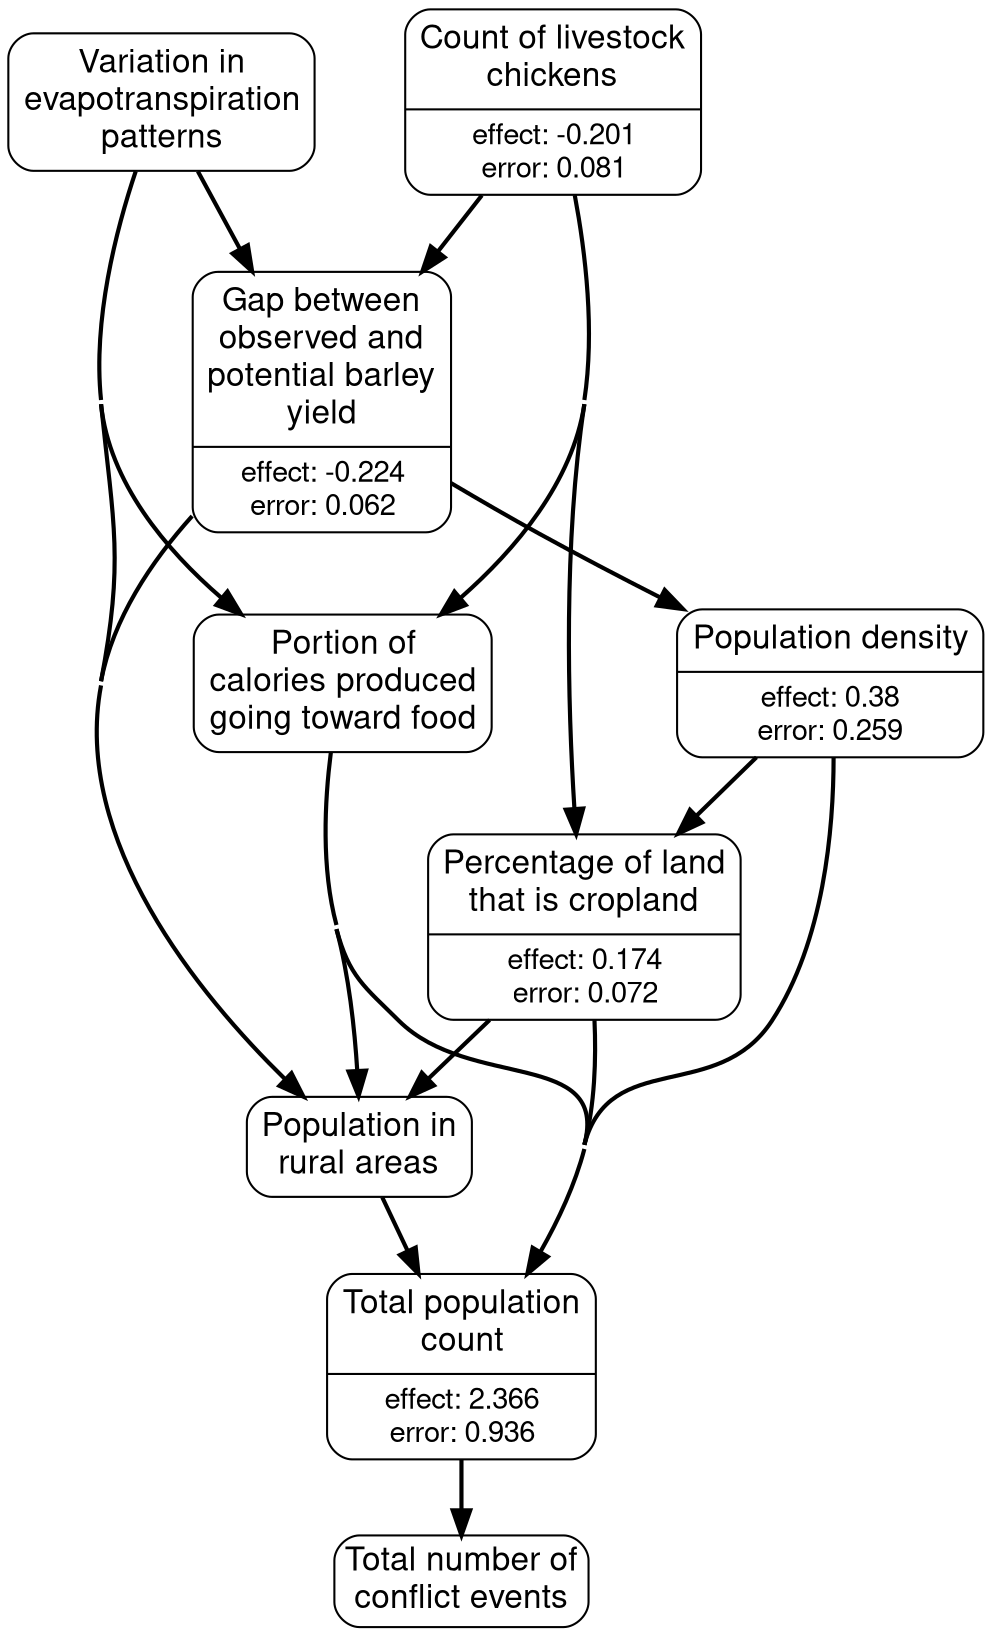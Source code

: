 # generated file for region: europe_and_central_asia by CausalModelRegionGenerator
strict digraph causalModel {
nodesep = 0.4;
concentrate = true;
node[shape = Mrecord, fontname = "Helvetica, Arial, sans-serif", margin = "0.07,0.05", penwidth = 1.0];
edge[arrowsize = 1.2, penwidth = 2];

#ranks
{rank=same; et_anom_m_STD_m chicken_number_s; }
# links
et_anom_m_STD_m -> yield_gap_barley_s ;
et_anom_m_STD_m -> rurpop_s ;
et_anom_m_STD_m -> DeliveredkcalFraction_s ;
chicken_number_s -> yield_gap_barley_s ;
chicken_number_s -> Cropland2000_mean_percent_s ;
chicken_number_s -> DeliveredkcalFraction_s ;
yield_gap_barley_s -> rurpop_s ;
yield_gap_barley_s -> locdensity_y ;
rurpop_s -> loccount_y ;
Cropland2000_mean_percent_s -> rurpop_s ;
Cropland2000_mean_percent_s -> loccount_y ;
loccount_y -> acl_sum_evnt_m ;
locdensity_y -> Cropland2000_mean_percent_s ;
locdensity_y -> loccount_y ;
DeliveredkcalFraction_s -> rurpop_s ;
DeliveredkcalFraction_s -> loccount_y ;
# nodes
et_anom_m_STD_m [label = <<table align="center" border="0" cellspacing="1" cellpadding="1">
<tr><td><font point-size="16">Variation in<br/>evapotranspiration<br/>patterns<br/></font></td></tr>
</table>
>, class = rankA];
chicken_number_s [label = <{<table align="center" border="0" cellspacing="1" cellpadding="1">
<tr><td><font point-size="16">Count of livestock<br/>chickens<br/></font></td></tr>
</table>
|<table border="0" cellspacing="1" cellpadding="0.5"><tr><td><font point-size="14">effect: -0.201</font></td></tr>
<tr><td><font point-size="14">error: 0.081</font></td></tr></table>}>, class = rankA];
yield_gap_barley_s [label = <{<table align="center" border="0" cellspacing="1" cellpadding="1">
<tr><td><font point-size="16">Gap between<br/>observed and<br/>potential barley<br/>yield<br/></font></td></tr>
</table>
|<table border="0" cellspacing="1" cellpadding="0.5"><tr><td><font point-size="14">effect: -0.224</font></td></tr>
<tr><td><font point-size="14">error: 0.062</font></td></tr></table>}>, class = rankB];
rurpop_s [label = <<table align="center" border="0" cellspacing="1" cellpadding="1">
<tr><td><font point-size="16">Population in<br/>rural areas<br/></font></td></tr>
</table>
>, class = rankB];
Cropland2000_mean_percent_s [label = <{<table align="center" border="0" cellspacing="1" cellpadding="1">
<tr><td><font point-size="16">Percentage of land<br/>that is cropland<br/></font></td></tr>
</table>
|<table border="0" cellspacing="1" cellpadding="0.5"><tr><td><font point-size="14">effect: 0.174</font></td></tr>
<tr><td><font point-size="14">error: 0.072</font></td></tr></table>}>, class = rankB];
loccount_y [label = <{<table align="center" border="0" cellspacing="1" cellpadding="1">
<tr><td><font point-size="16">Total population<br/>count<br/></font></td></tr>
</table>
|<table border="0" cellspacing="1" cellpadding="0.5"><tr><td><font point-size="14">effect: 2.366</font></td></tr>
<tr><td><font point-size="14">error: 0.936</font></td></tr></table>}>, class = rankB];
locdensity_y [label = <{<table align="center" border="0" cellspacing="1" cellpadding="1">
<tr><td><font point-size="16">Population density</font></td></tr>
</table>
|<table border="0" cellspacing="1" cellpadding="0.5"><tr><td><font point-size="14">effect: 0.38</font></td></tr>
<tr><td><font point-size="14">error: 0.259</font></td></tr></table>}>, class = rankB];
DeliveredkcalFraction_s [label = <<table align="center" border="0" cellspacing="1" cellpadding="1">
<tr><td><font point-size="16">Portion of<br/>calories produced<br/>going toward food<br/></font></td></tr>
</table>
>, class = rankB];
acl_sum_evnt_m [label = "Total number of
conflict events", class = rankC, shape=box, style=rounded, fontsize="16pt"];
}
